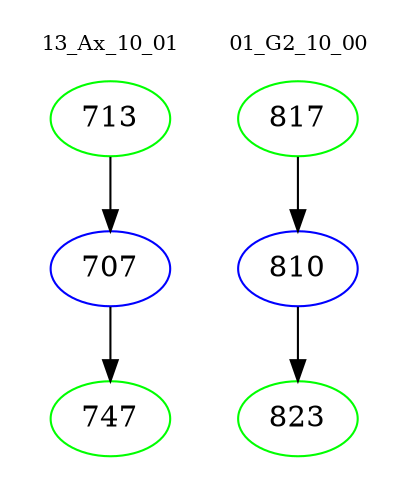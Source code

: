 digraph{
subgraph cluster_0 {
color = white
label = "13_Ax_10_01";
fontsize=10;
T0_713 [label="713", color="green"]
T0_713 -> T0_707 [color="black"]
T0_707 [label="707", color="blue"]
T0_707 -> T0_747 [color="black"]
T0_747 [label="747", color="green"]
}
subgraph cluster_1 {
color = white
label = "01_G2_10_00";
fontsize=10;
T1_817 [label="817", color="green"]
T1_817 -> T1_810 [color="black"]
T1_810 [label="810", color="blue"]
T1_810 -> T1_823 [color="black"]
T1_823 [label="823", color="green"]
}
}
